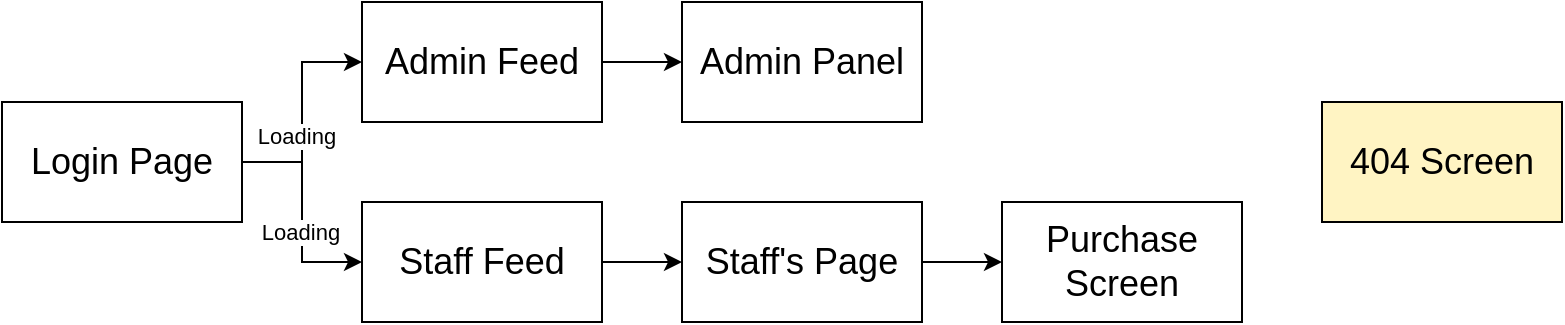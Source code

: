 <mxfile version="13.7.3" type="github">
  <diagram id="eHoEbUuEoW4DIHzGxfbR" name="Page-1">
    <mxGraphModel dx="1065" dy="463" grid="1" gridSize="10" guides="1" tooltips="1" connect="1" arrows="1" fold="1" page="1" pageScale="1" pageWidth="827" pageHeight="1169" math="0" shadow="0">
      <root>
        <mxCell id="0" />
        <mxCell id="1" parent="0" />
        <mxCell id="2s5UnlFdTGd1YLJNPPAg-7" style="edgeStyle=orthogonalEdgeStyle;rounded=0;orthogonalLoop=1;jettySize=auto;html=1;" edge="1" parent="1" source="2s5UnlFdTGd1YLJNPPAg-2" target="2s5UnlFdTGd1YLJNPPAg-3">
          <mxGeometry relative="1" as="geometry" />
        </mxCell>
        <mxCell id="2s5UnlFdTGd1YLJNPPAg-15" value="Loading&lt;br&gt;" style="edgeLabel;html=1;align=center;verticalAlign=middle;resizable=0;points=[];" vertex="1" connectable="0" parent="2s5UnlFdTGd1YLJNPPAg-7">
          <mxGeometry x="-0.211" y="3" relative="1" as="geometry">
            <mxPoint as="offset" />
          </mxGeometry>
        </mxCell>
        <mxCell id="2s5UnlFdTGd1YLJNPPAg-8" style="edgeStyle=orthogonalEdgeStyle;rounded=0;orthogonalLoop=1;jettySize=auto;html=1;entryX=0;entryY=0.5;entryDx=0;entryDy=0;" edge="1" parent="1" source="2s5UnlFdTGd1YLJNPPAg-2" target="2s5UnlFdTGd1YLJNPPAg-4">
          <mxGeometry relative="1" as="geometry" />
        </mxCell>
        <mxCell id="2s5UnlFdTGd1YLJNPPAg-17" value="Loading" style="edgeLabel;html=1;align=center;verticalAlign=middle;resizable=0;points=[];" vertex="1" connectable="0" parent="2s5UnlFdTGd1YLJNPPAg-8">
          <mxGeometry x="0.186" y="-1" relative="1" as="geometry">
            <mxPoint as="offset" />
          </mxGeometry>
        </mxCell>
        <mxCell id="2s5UnlFdTGd1YLJNPPAg-2" value="&lt;font style=&quot;font-size: 18px&quot;&gt;Login Page&lt;/font&gt;" style="rounded=0;whiteSpace=wrap;html=1;" vertex="1" parent="1">
          <mxGeometry x="20" y="170" width="120" height="60" as="geometry" />
        </mxCell>
        <mxCell id="2s5UnlFdTGd1YLJNPPAg-9" style="edgeStyle=orthogonalEdgeStyle;rounded=0;orthogonalLoop=1;jettySize=auto;html=1;" edge="1" parent="1" source="2s5UnlFdTGd1YLJNPPAg-3" target="2s5UnlFdTGd1YLJNPPAg-5">
          <mxGeometry relative="1" as="geometry" />
        </mxCell>
        <mxCell id="2s5UnlFdTGd1YLJNPPAg-3" value="&lt;font style=&quot;font-size: 18px&quot;&gt;Admin Feed&lt;/font&gt;" style="rounded=0;whiteSpace=wrap;html=1;" vertex="1" parent="1">
          <mxGeometry x="200" y="120" width="120" height="60" as="geometry" />
        </mxCell>
        <mxCell id="2s5UnlFdTGd1YLJNPPAg-10" style="edgeStyle=orthogonalEdgeStyle;rounded=0;orthogonalLoop=1;jettySize=auto;html=1;" edge="1" parent="1" source="2s5UnlFdTGd1YLJNPPAg-4" target="2s5UnlFdTGd1YLJNPPAg-6">
          <mxGeometry relative="1" as="geometry" />
        </mxCell>
        <mxCell id="2s5UnlFdTGd1YLJNPPAg-4" value="&lt;font style=&quot;font-size: 18px&quot;&gt;Staff Feed&lt;/font&gt;" style="rounded=0;whiteSpace=wrap;html=1;" vertex="1" parent="1">
          <mxGeometry x="200" y="220" width="120" height="60" as="geometry" />
        </mxCell>
        <mxCell id="2s5UnlFdTGd1YLJNPPAg-5" value="&lt;font style=&quot;font-size: 18px&quot;&gt;Admin Panel&lt;/font&gt;" style="rounded=0;whiteSpace=wrap;html=1;" vertex="1" parent="1">
          <mxGeometry x="360" y="120" width="120" height="60" as="geometry" />
        </mxCell>
        <mxCell id="2s5UnlFdTGd1YLJNPPAg-14" style="edgeStyle=orthogonalEdgeStyle;rounded=0;orthogonalLoop=1;jettySize=auto;html=1;" edge="1" parent="1" source="2s5UnlFdTGd1YLJNPPAg-6" target="2s5UnlFdTGd1YLJNPPAg-13">
          <mxGeometry relative="1" as="geometry" />
        </mxCell>
        <mxCell id="2s5UnlFdTGd1YLJNPPAg-6" value="&lt;font style=&quot;font-size: 18px&quot;&gt;Staff&#39;s Page&lt;/font&gt;" style="rounded=0;whiteSpace=wrap;html=1;" vertex="1" parent="1">
          <mxGeometry x="360" y="220" width="120" height="60" as="geometry" />
        </mxCell>
        <mxCell id="2s5UnlFdTGd1YLJNPPAg-12" value="&lt;span style=&quot;font-size: 18px&quot;&gt;404 Screen&lt;/span&gt;" style="whiteSpace=wrap;html=1;fillColor=#FFF4C3;" vertex="1" parent="1">
          <mxGeometry x="680" y="170" width="120" height="60" as="geometry" />
        </mxCell>
        <mxCell id="2s5UnlFdTGd1YLJNPPAg-13" value="&lt;span style=&quot;font-size: 18px&quot;&gt;Purchase Screen&lt;/span&gt;" style="whiteSpace=wrap;html=1;" vertex="1" parent="1">
          <mxGeometry x="520" y="220" width="120" height="60" as="geometry" />
        </mxCell>
      </root>
    </mxGraphModel>
  </diagram>
</mxfile>
